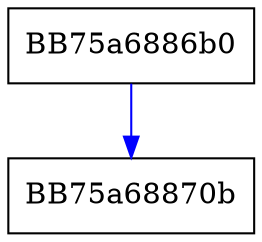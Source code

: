 digraph CreateInstance {
  node [shape="box"];
  graph [splines=ortho];
  BB75a6886b0 -> BB75a68870b [color="blue"];
}